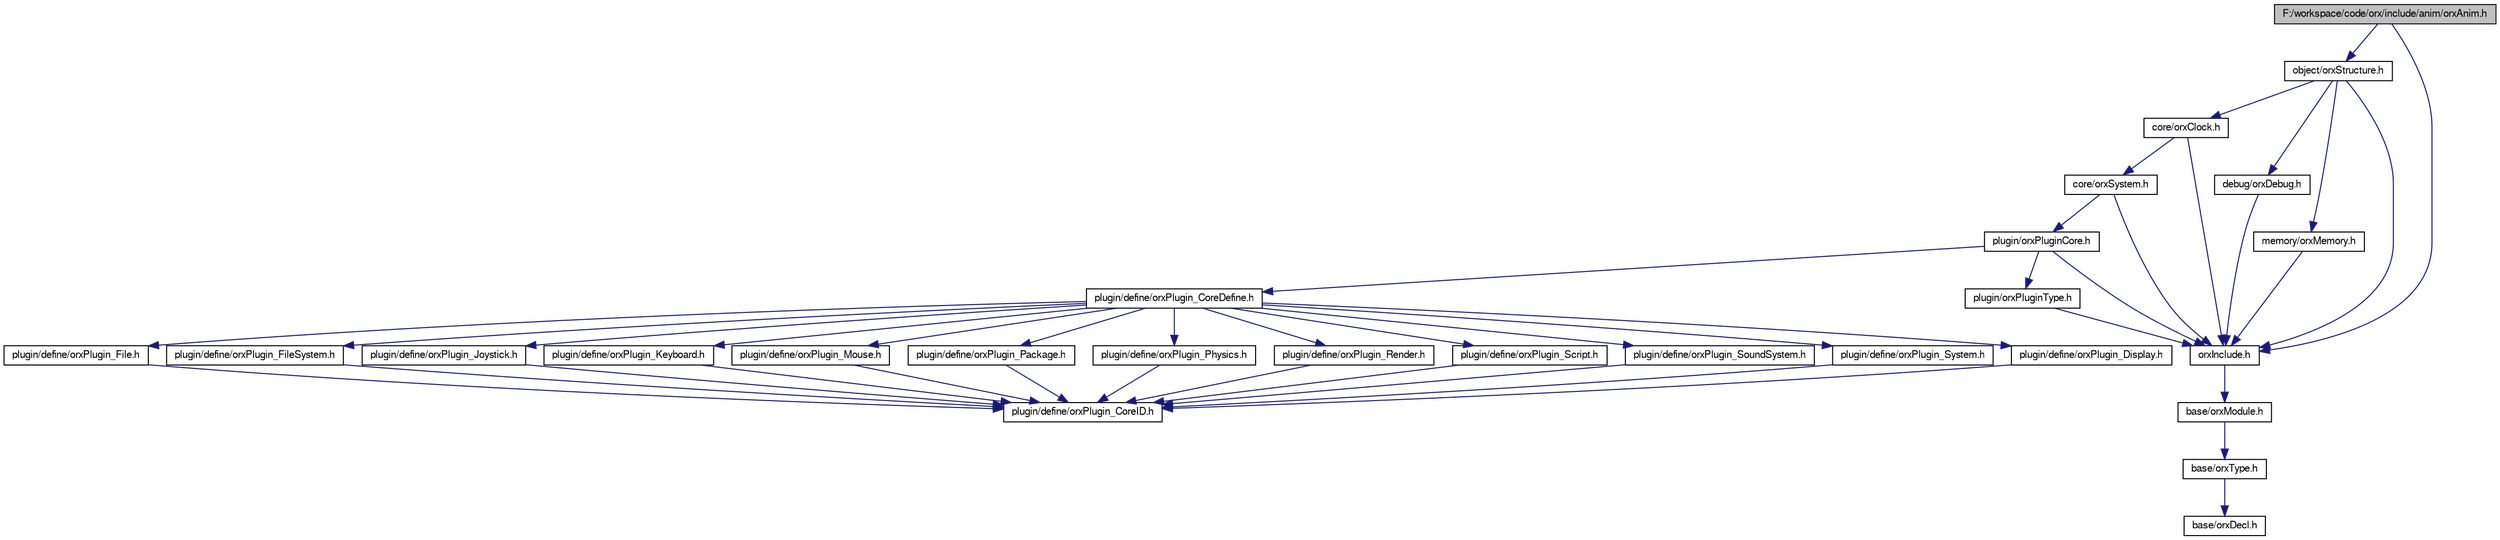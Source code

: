 digraph G
{
  bgcolor="transparent";
  edge [fontname="FreeSans",fontsize=10,labelfontname="FreeSans",labelfontsize=10];
  node [fontname="FreeSans",fontsize=10,shape=record];
  Node1 [label="F:/workspace/code/orx/include/anim/orxAnim.h",height=0.2,width=0.4,color="black", fillcolor="grey75", style="filled" fontcolor="black"];
  Node1 -> Node2 [color="midnightblue",fontsize=10,style="solid",fontname="FreeSans"];
  Node2 [label="orxInclude.h",height=0.2,width=0.4,color="black",URL="$orx_include_8h.html"];
  Node2 -> Node3 [color="midnightblue",fontsize=10,style="solid",fontname="FreeSans"];
  Node3 [label="base/orxModule.h",height=0.2,width=0.4,color="black",URL="$orx_module_8h.html"];
  Node3 -> Node4 [color="midnightblue",fontsize=10,style="solid",fontname="FreeSans"];
  Node4 [label="base/orxType.h",height=0.2,width=0.4,color="black",URL="$orx_type_8h.html"];
  Node4 -> Node5 [color="midnightblue",fontsize=10,style="solid",fontname="FreeSans"];
  Node5 [label="base/orxDecl.h",height=0.2,width=0.4,color="black",URL="$orx_decl_8h.html"];
  Node1 -> Node6 [color="midnightblue",fontsize=10,style="solid",fontname="FreeSans"];
  Node6 [label="object/orxStructure.h",height=0.2,width=0.4,color="black",URL="$orx_structure_8h.html"];
  Node6 -> Node2 [color="midnightblue",fontsize=10,style="solid",fontname="FreeSans"];
  Node6 -> Node7 [color="midnightblue",fontsize=10,style="solid",fontname="FreeSans"];
  Node7 [label="core/orxClock.h",height=0.2,width=0.4,color="black",URL="$orx_clock_8h.html"];
  Node7 -> Node2 [color="midnightblue",fontsize=10,style="solid",fontname="FreeSans"];
  Node7 -> Node8 [color="midnightblue",fontsize=10,style="solid",fontname="FreeSans"];
  Node8 [label="core/orxSystem.h",height=0.2,width=0.4,color="black",URL="$orx_system_8h.html"];
  Node8 -> Node2 [color="midnightblue",fontsize=10,style="solid",fontname="FreeSans"];
  Node8 -> Node9 [color="midnightblue",fontsize=10,style="solid",fontname="FreeSans"];
  Node9 [label="plugin/orxPluginCore.h",height=0.2,width=0.4,color="black",URL="$orx_plugin_core_8h.html"];
  Node9 -> Node2 [color="midnightblue",fontsize=10,style="solid",fontname="FreeSans"];
  Node9 -> Node10 [color="midnightblue",fontsize=10,style="solid",fontname="FreeSans"];
  Node10 [label="plugin/orxPluginType.h",height=0.2,width=0.4,color="black",URL="$orx_plugin_type_8h.html"];
  Node10 -> Node2 [color="midnightblue",fontsize=10,style="solid",fontname="FreeSans"];
  Node9 -> Node11 [color="midnightblue",fontsize=10,style="solid",fontname="FreeSans"];
  Node11 [label="plugin/define/orxPlugin_CoreDefine.h",height=0.2,width=0.4,color="black",URL="$orx_plugin___core_define_8h.html"];
  Node11 -> Node12 [color="midnightblue",fontsize=10,style="solid",fontname="FreeSans"];
  Node12 [label="plugin/define/orxPlugin_Display.h",height=0.2,width=0.4,color="black",URL="$orx_plugin___display_8h.html"];
  Node12 -> Node13 [color="midnightblue",fontsize=10,style="solid",fontname="FreeSans"];
  Node13 [label="plugin/define/orxPlugin_CoreID.h",height=0.2,width=0.4,color="black",URL="$orx_plugin___core_i_d_8h.html"];
  Node11 -> Node14 [color="midnightblue",fontsize=10,style="solid",fontname="FreeSans"];
  Node14 [label="plugin/define/orxPlugin_File.h",height=0.2,width=0.4,color="black",URL="$orx_plugin___file_8h.html"];
  Node14 -> Node13 [color="midnightblue",fontsize=10,style="solid",fontname="FreeSans"];
  Node11 -> Node15 [color="midnightblue",fontsize=10,style="solid",fontname="FreeSans"];
  Node15 [label="plugin/define/orxPlugin_FileSystem.h",height=0.2,width=0.4,color="black",URL="$orx_plugin___file_system_8h.html"];
  Node15 -> Node13 [color="midnightblue",fontsize=10,style="solid",fontname="FreeSans"];
  Node11 -> Node16 [color="midnightblue",fontsize=10,style="solid",fontname="FreeSans"];
  Node16 [label="plugin/define/orxPlugin_Joystick.h",height=0.2,width=0.4,color="black",URL="$orx_plugin___joystick_8h.html"];
  Node16 -> Node13 [color="midnightblue",fontsize=10,style="solid",fontname="FreeSans"];
  Node11 -> Node17 [color="midnightblue",fontsize=10,style="solid",fontname="FreeSans"];
  Node17 [label="plugin/define/orxPlugin_Keyboard.h",height=0.2,width=0.4,color="black",URL="$orx_plugin___keyboard_8h.html"];
  Node17 -> Node13 [color="midnightblue",fontsize=10,style="solid",fontname="FreeSans"];
  Node11 -> Node18 [color="midnightblue",fontsize=10,style="solid",fontname="FreeSans"];
  Node18 [label="plugin/define/orxPlugin_Mouse.h",height=0.2,width=0.4,color="black",URL="$orx_plugin___mouse_8h.html"];
  Node18 -> Node13 [color="midnightblue",fontsize=10,style="solid",fontname="FreeSans"];
  Node11 -> Node19 [color="midnightblue",fontsize=10,style="solid",fontname="FreeSans"];
  Node19 [label="plugin/define/orxPlugin_Package.h",height=0.2,width=0.4,color="black",URL="$orx_plugin___package_8h.html"];
  Node19 -> Node13 [color="midnightblue",fontsize=10,style="solid",fontname="FreeSans"];
  Node11 -> Node20 [color="midnightblue",fontsize=10,style="solid",fontname="FreeSans"];
  Node20 [label="plugin/define/orxPlugin_Physics.h",height=0.2,width=0.4,color="black",URL="$orx_plugin___physics_8h.html"];
  Node20 -> Node13 [color="midnightblue",fontsize=10,style="solid",fontname="FreeSans"];
  Node11 -> Node21 [color="midnightblue",fontsize=10,style="solid",fontname="FreeSans"];
  Node21 [label="plugin/define/orxPlugin_Render.h",height=0.2,width=0.4,color="black",URL="$orx_plugin___render_8h.html"];
  Node21 -> Node13 [color="midnightblue",fontsize=10,style="solid",fontname="FreeSans"];
  Node11 -> Node22 [color="midnightblue",fontsize=10,style="solid",fontname="FreeSans"];
  Node22 [label="plugin/define/orxPlugin_Script.h",height=0.2,width=0.4,color="black",URL="$orx_plugin___script_8h.html"];
  Node22 -> Node13 [color="midnightblue",fontsize=10,style="solid",fontname="FreeSans"];
  Node11 -> Node23 [color="midnightblue",fontsize=10,style="solid",fontname="FreeSans"];
  Node23 [label="plugin/define/orxPlugin_SoundSystem.h",height=0.2,width=0.4,color="black",URL="$orx_plugin___sound_system_8h.html"];
  Node23 -> Node13 [color="midnightblue",fontsize=10,style="solid",fontname="FreeSans"];
  Node11 -> Node24 [color="midnightblue",fontsize=10,style="solid",fontname="FreeSans"];
  Node24 [label="plugin/define/orxPlugin_System.h",height=0.2,width=0.4,color="black",URL="$orx_plugin___system_8h.html"];
  Node24 -> Node13 [color="midnightblue",fontsize=10,style="solid",fontname="FreeSans"];
  Node6 -> Node25 [color="midnightblue",fontsize=10,style="solid",fontname="FreeSans"];
  Node25 [label="debug/orxDebug.h",height=0.2,width=0.4,color="black",URL="$orx_debug_8h.html"];
  Node25 -> Node2 [color="midnightblue",fontsize=10,style="solid",fontname="FreeSans"];
  Node6 -> Node26 [color="midnightblue",fontsize=10,style="solid",fontname="FreeSans"];
  Node26 [label="memory/orxMemory.h",height=0.2,width=0.4,color="black",URL="$orx_memory_8h.html"];
  Node26 -> Node2 [color="midnightblue",fontsize=10,style="solid",fontname="FreeSans"];
}
